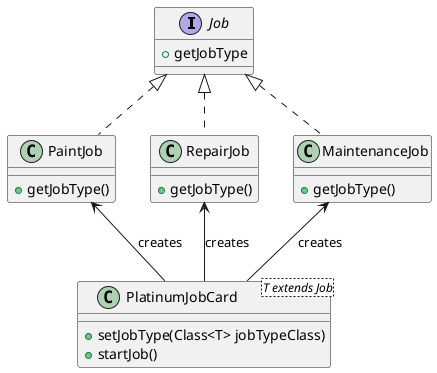 @startuml
'https://plantuml.com/class-diagram
interface Job {
+getJobType
}
class PlatinumJobCard <T extends Job> {
 +setJobType(Class<T> jobTypeClass)
 +startJob()
}

class MaintenanceJob implements Job {
 +getJobType()
}
class RepairJob  implements Job {
 +getJobType()
}
class PaintJob  implements Job {
 +getJobType()
}
PlatinumJobCard -up-> MaintenanceJob:creates
PlatinumJobCard -up-> RepairJob:creates
PlatinumJobCard -up-> PaintJob:creates


@enduml